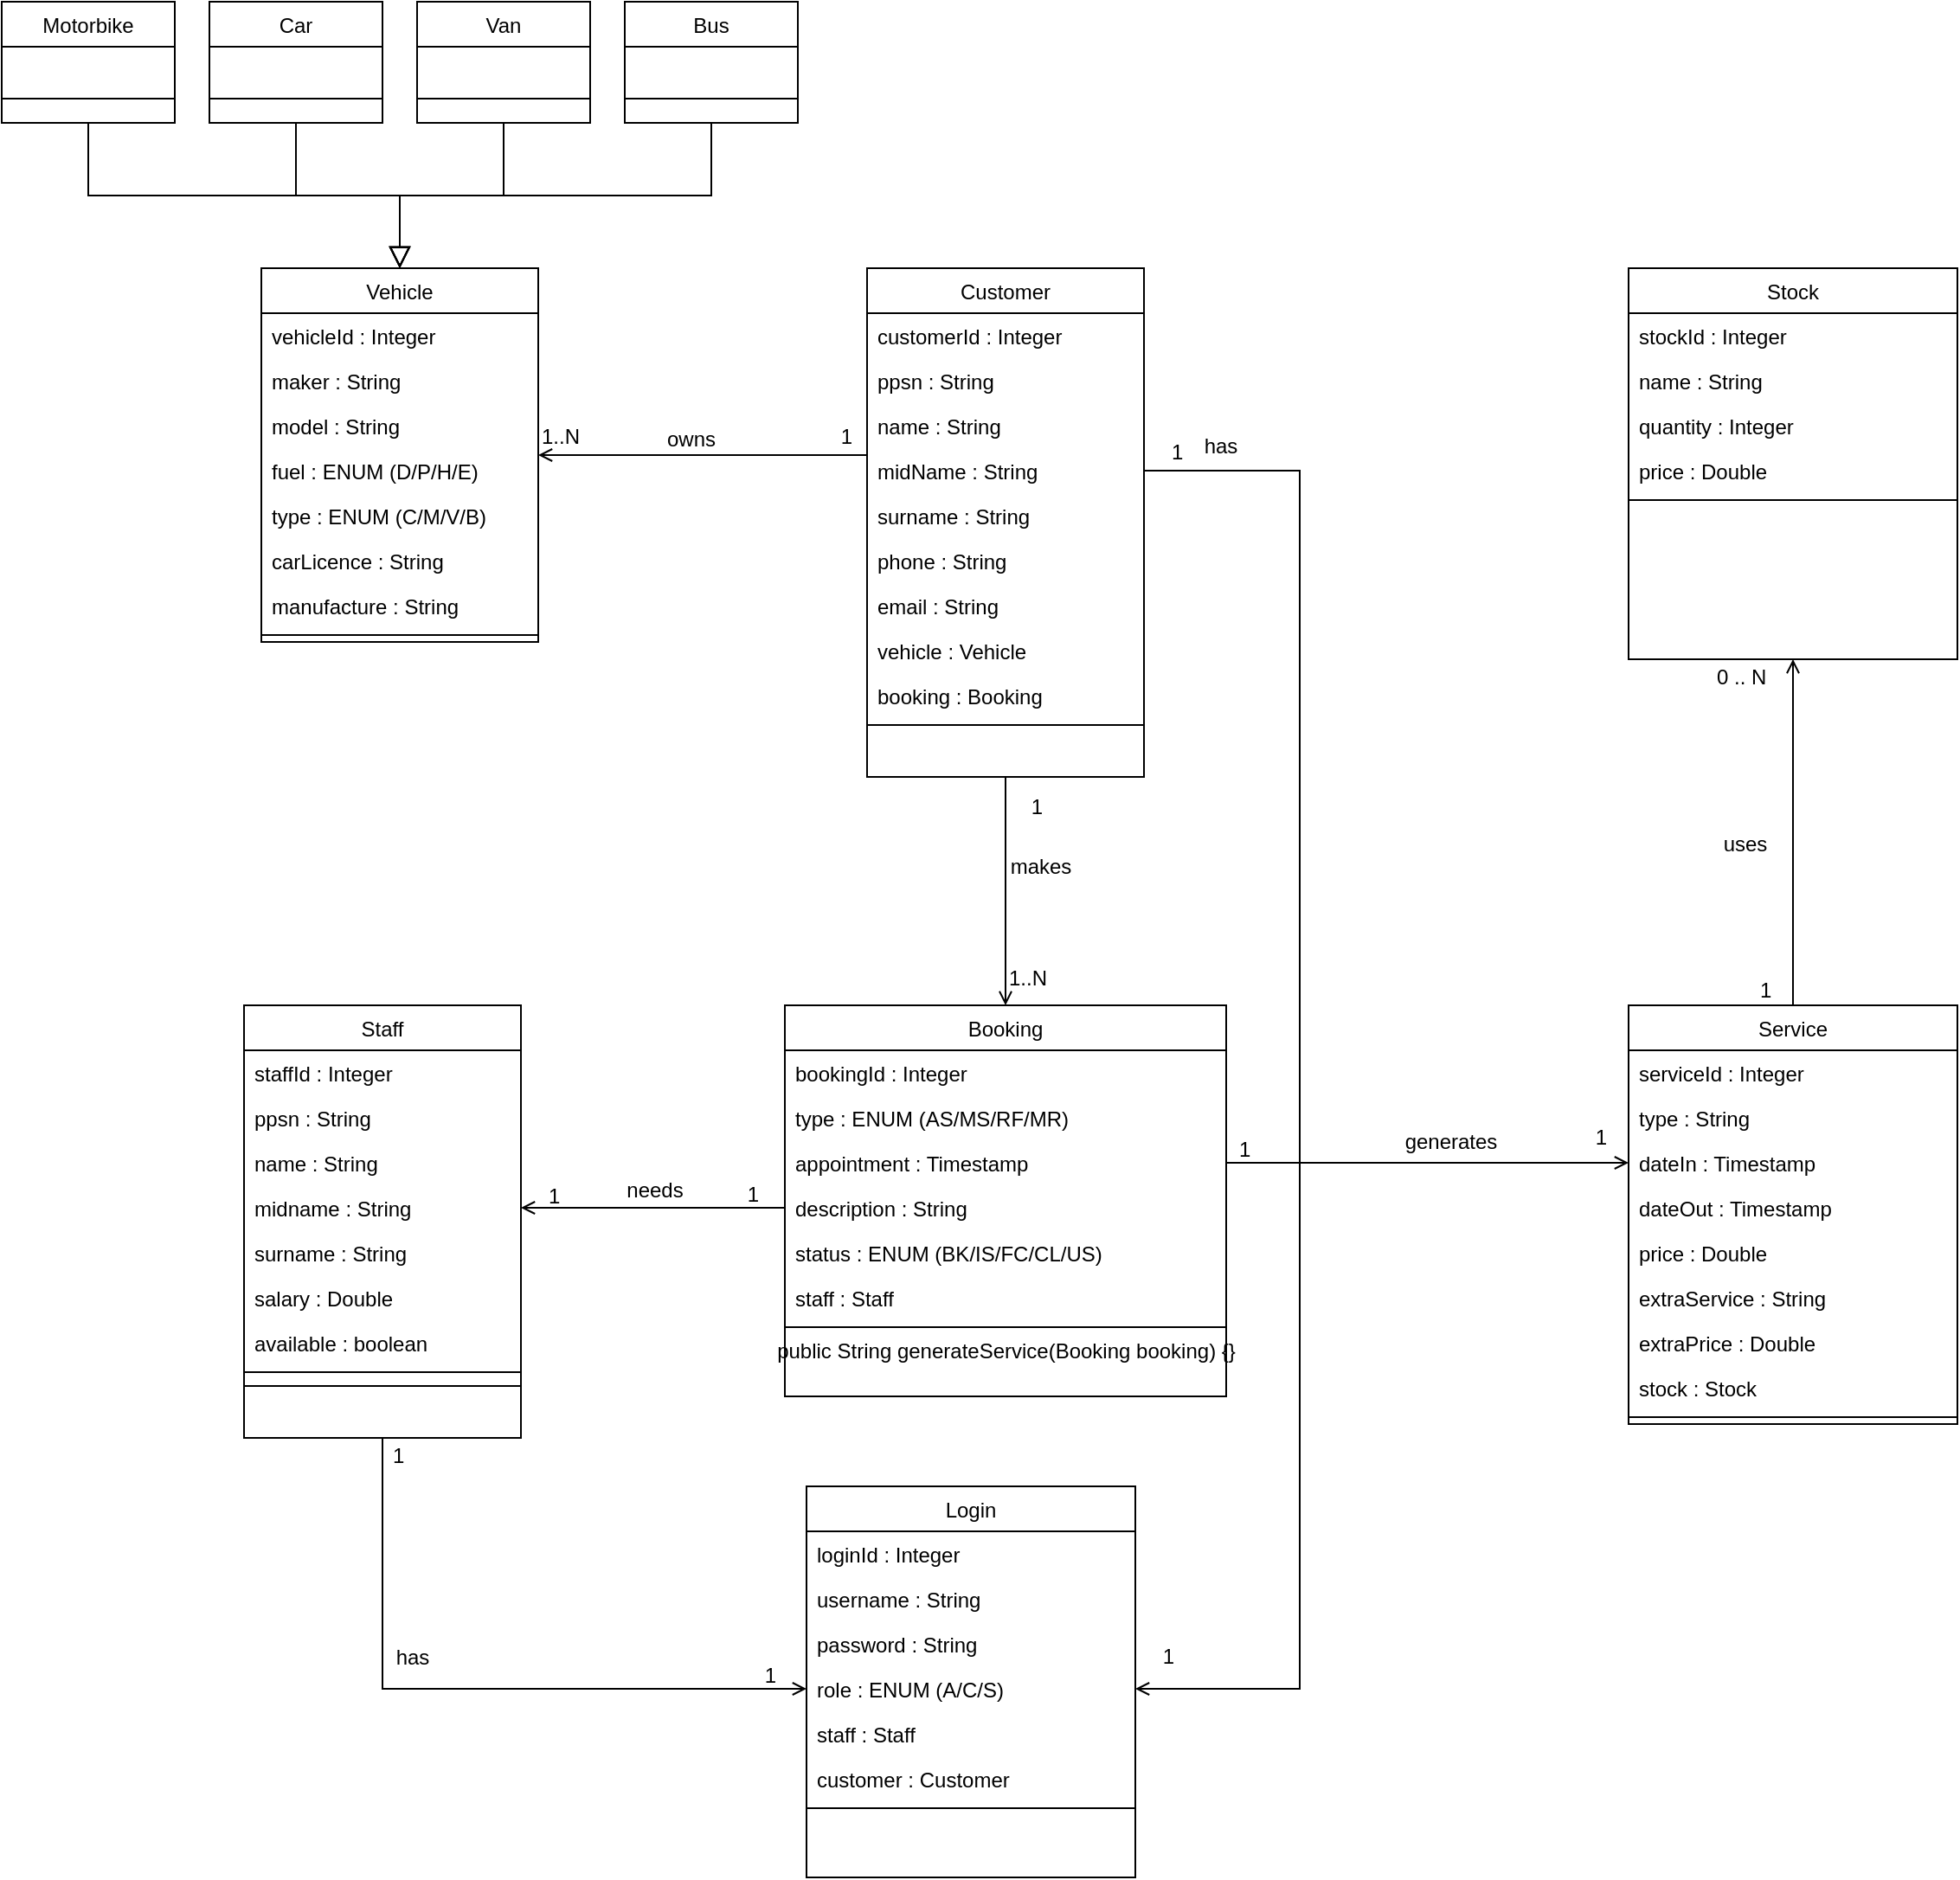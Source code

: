 <mxfile version="13.4.9" type="device"><diagram id="C5RBs43oDa-KdzZeNtuy" name="Page-1"><mxGraphModel dx="708" dy="1563" grid="1" gridSize="10" guides="1" tooltips="1" connect="1" arrows="1" fold="1" page="1" pageScale="1" pageWidth="827" pageHeight="1169" math="0" shadow="0"><root><mxCell id="WIyWlLk6GJQsqaUBKTNV-0"/><mxCell id="WIyWlLk6GJQsqaUBKTNV-1" parent="WIyWlLk6GJQsqaUBKTNV-0"/><mxCell id="zkfFHV4jXpPFQw0GAbJ--12" value="" style="endArrow=block;endSize=10;endFill=0;shadow=0;strokeWidth=1;rounded=0;edgeStyle=elbowEdgeStyle;elbow=vertical;" parent="WIyWlLk6GJQsqaUBKTNV-1" source="zkfFHV4jXpPFQw0GAbJ--6" target="zkfFHV4jXpPFQw0GAbJ--0" edge="1"><mxGeometry width="160" relative="1" as="geometry"><mxPoint x="200" y="203" as="sourcePoint"/><mxPoint x="200" y="203" as="targetPoint"/></mxGeometry></mxCell><mxCell id="zkfFHV4jXpPFQw0GAbJ--16" value="" style="endArrow=block;endSize=10;endFill=0;shadow=0;strokeWidth=1;rounded=0;edgeStyle=elbowEdgeStyle;elbow=vertical;exitX=0.5;exitY=1;exitDx=0;exitDy=0;" parent="WIyWlLk6GJQsqaUBKTNV-1" source="zkfFHV4jXpPFQw0GAbJ--13" target="zkfFHV4jXpPFQw0GAbJ--0" edge="1"><mxGeometry width="160" relative="1" as="geometry"><mxPoint x="210" y="373" as="sourcePoint"/><mxPoint x="310" y="271" as="targetPoint"/><Array as="points"/></mxGeometry></mxCell><mxCell id="zkfFHV4jXpPFQw0GAbJ--26" value="" style="endArrow=none;shadow=0;strokeWidth=1;strokeColor=#000000;endFill=0;edgeStyle=elbowEdgeStyle;elbow=vertical;rounded=0;startArrow=open;startFill=0;" parent="WIyWlLk6GJQsqaUBKTNV-1" source="zkfFHV4jXpPFQw0GAbJ--0" target="zkfFHV4jXpPFQw0GAbJ--17" edge="1"><mxGeometry x="0.5" y="41" relative="1" as="geometry"><mxPoint x="380" y="192" as="sourcePoint"/><mxPoint x="540" y="192" as="targetPoint"/><mxPoint x="-40" y="32" as="offset"/></mxGeometry></mxCell><mxCell id="zkfFHV4jXpPFQw0GAbJ--27" value="1..N" style="resizable=0;align=left;verticalAlign=bottom;labelBackgroundColor=none;fontSize=12;" parent="zkfFHV4jXpPFQw0GAbJ--26" connectable="0" vertex="1"><mxGeometry x="-1" relative="1" as="geometry"><mxPoint y="-2" as="offset"/></mxGeometry></mxCell><mxCell id="zkfFHV4jXpPFQw0GAbJ--28" value="1" style="resizable=0;align=right;verticalAlign=bottom;labelBackgroundColor=none;fontSize=12;" parent="zkfFHV4jXpPFQw0GAbJ--26" connectable="0" vertex="1"><mxGeometry x="1" relative="1" as="geometry"><mxPoint x="-7" y="-2" as="offset"/></mxGeometry></mxCell><mxCell id="zkfFHV4jXpPFQw0GAbJ--29" value="owns" style="text;html=1;resizable=0;points=[];;align=center;verticalAlign=middle;labelBackgroundColor=none;rounded=0;shadow=0;strokeWidth=1;fontSize=12;" parent="zkfFHV4jXpPFQw0GAbJ--26" vertex="1" connectable="0"><mxGeometry x="0.5" y="49" relative="1" as="geometry"><mxPoint x="-55" y="40" as="offset"/></mxGeometry></mxCell><mxCell id="O51Hio8Colh5HVH_YD2O-9" value="" style="endArrow=block;endSize=10;endFill=0;shadow=0;strokeWidth=1;rounded=0;edgeStyle=elbowEdgeStyle;elbow=vertical;exitX=0.5;exitY=1;exitDx=0;exitDy=0;entryX=0.5;entryY=0;entryDx=0;entryDy=0;" parent="WIyWlLk6GJQsqaUBKTNV-1" source="O51Hio8Colh5HVH_YD2O-1" target="zkfFHV4jXpPFQw0GAbJ--0" edge="1"><mxGeometry width="160" relative="1" as="geometry"><mxPoint x="300" y="370" as="sourcePoint"/><mxPoint x="310" y="268" as="targetPoint"/><Array as="points"/></mxGeometry></mxCell><mxCell id="O51Hio8Colh5HVH_YD2O-10" value="" style="endArrow=block;endSize=10;endFill=0;shadow=0;strokeWidth=1;rounded=0;edgeStyle=elbowEdgeStyle;elbow=vertical;exitX=0.5;exitY=1;exitDx=0;exitDy=0;entryX=0.5;entryY=0;entryDx=0;entryDy=0;" parent="WIyWlLk6GJQsqaUBKTNV-1" source="O51Hio8Colh5HVH_YD2O-4" target="zkfFHV4jXpPFQw0GAbJ--0" edge="1"><mxGeometry width="160" relative="1" as="geometry"><mxPoint x="310" y="380" as="sourcePoint"/><mxPoint x="320" y="278" as="targetPoint"/><Array as="points"/></mxGeometry></mxCell><mxCell id="O51Hio8Colh5HVH_YD2O-44" style="edgeStyle=orthogonalEdgeStyle;rounded=0;orthogonalLoop=1;jettySize=auto;html=1;exitX=0.5;exitY=0;exitDx=0;exitDy=0;entryX=0.5;entryY=1;entryDx=0;entryDy=0;startArrow=open;startFill=0;endArrow=none;endFill=0;" parent="WIyWlLk6GJQsqaUBKTNV-1" source="O51Hio8Colh5HVH_YD2O-34" target="zkfFHV4jXpPFQw0GAbJ--17" edge="1"><mxGeometry relative="1" as="geometry"/></mxCell><mxCell id="O51Hio8Colh5HVH_YD2O-48" value="1..N" style="resizable=0;align=left;verticalAlign=bottom;labelBackgroundColor=none;fontSize=12;" parent="WIyWlLk6GJQsqaUBKTNV-1" connectable="0" vertex="1"><mxGeometry x="650" y="510" as="geometry"><mxPoint y="3" as="offset"/></mxGeometry></mxCell><mxCell id="O51Hio8Colh5HVH_YD2O-49" value="1" style="resizable=0;align=right;verticalAlign=bottom;labelBackgroundColor=none;fontSize=12;" parent="WIyWlLk6GJQsqaUBKTNV-1" connectable="0" vertex="1"><mxGeometry x="680" y="410" as="geometry"><mxPoint x="-7" y="4" as="offset"/></mxGeometry></mxCell><mxCell id="O51Hio8Colh5HVH_YD2O-50" value="makes" style="text;html=1;resizable=0;points=[];;align=center;verticalAlign=middle;labelBackgroundColor=none;rounded=0;shadow=0;strokeWidth=1;fontSize=12;" parent="WIyWlLk6GJQsqaUBKTNV-1" vertex="1" connectable="0"><mxGeometry x="725" y="400" as="geometry"><mxPoint x="-55" y="40" as="offset"/></mxGeometry></mxCell><mxCell id="O51Hio8Colh5HVH_YD2O-51" value="1" style="resizable=0;align=left;verticalAlign=bottom;labelBackgroundColor=none;fontSize=12;" parent="WIyWlLk6GJQsqaUBKTNV-1" connectable="0" vertex="1"><mxGeometry x="820" y="552" as="geometry"><mxPoint x="-37" y="60" as="offset"/></mxGeometry></mxCell><mxCell id="O51Hio8Colh5HVH_YD2O-52" value="1" style="resizable=0;align=right;verticalAlign=bottom;labelBackgroundColor=none;fontSize=12;" parent="WIyWlLk6GJQsqaUBKTNV-1" connectable="0" vertex="1"><mxGeometry x="1050" y="600" as="geometry"><mxPoint x="-51" y="5" as="offset"/></mxGeometry></mxCell><mxCell id="O51Hio8Colh5HVH_YD2O-53" value="generates" style="text;html=1;resizable=0;points=[];;align=center;verticalAlign=middle;labelBackgroundColor=none;rounded=0;shadow=0;strokeWidth=1;fontSize=12;" parent="WIyWlLk6GJQsqaUBKTNV-1" vertex="1" connectable="0"><mxGeometry x="940" y="552" as="geometry"><mxPoint x="-33" y="47" as="offset"/></mxGeometry></mxCell><mxCell id="O51Hio8Colh5HVH_YD2O-92" style="edgeStyle=orthogonalEdgeStyle;rounded=0;orthogonalLoop=1;jettySize=auto;html=1;entryX=0.5;entryY=0;entryDx=0;entryDy=0;startArrow=open;startFill=0;endArrow=none;endFill=0;exitX=0.5;exitY=1;exitDx=0;exitDy=0;" parent="WIyWlLk6GJQsqaUBKTNV-1" source="O51Hio8Colh5HVH_YD2O-65" target="O51Hio8Colh5HVH_YD2O-56" edge="1"><mxGeometry relative="1" as="geometry"><mxPoint x="920" y="370" as="sourcePoint"/></mxGeometry></mxCell><mxCell id="O51Hio8Colh5HVH_YD2O-63" style="edgeStyle=orthogonalEdgeStyle;rounded=0;orthogonalLoop=1;jettySize=auto;html=1;exitX=0;exitY=0.5;exitDx=0;exitDy=0;entryX=1;entryY=0.5;entryDx=0;entryDy=0;startArrow=open;startFill=0;endArrow=none;endFill=0;" parent="WIyWlLk6GJQsqaUBKTNV-1" source="O51Hio8Colh5HVH_YD2O-59" target="O51Hio8Colh5HVH_YD2O-37" edge="1"><mxGeometry relative="1" as="geometry"/></mxCell><mxCell id="O51Hio8Colh5HVH_YD2O-78" style="edgeStyle=orthogonalEdgeStyle;rounded=0;orthogonalLoop=1;jettySize=auto;html=1;exitX=1;exitY=0.5;exitDx=0;exitDy=0;entryX=1;entryY=0.5;entryDx=0;entryDy=0;startArrow=open;startFill=0;endArrow=none;endFill=0;" parent="WIyWlLk6GJQsqaUBKTNV-1" source="O51Hio8Colh5HVH_YD2O-75" target="O51Hio8Colh5HVH_YD2O-22" edge="1"><mxGeometry relative="1" as="geometry"><Array as="points"><mxPoint x="820" y="915"/><mxPoint x="820" y="211"/></Array></mxGeometry></mxCell><mxCell id="O51Hio8Colh5HVH_YD2O-79" value="1" style="resizable=0;align=left;verticalAlign=bottom;labelBackgroundColor=none;fontSize=12;" parent="WIyWlLk6GJQsqaUBKTNV-1" connectable="0" vertex="1"><mxGeometry x="430" y="590" as="geometry"><mxPoint x="-46" y="49" as="offset"/></mxGeometry></mxCell><mxCell id="O51Hio8Colh5HVH_YD2O-80" value="1" style="resizable=0;align=right;verticalAlign=bottom;labelBackgroundColor=none;fontSize=12;" parent="WIyWlLk6GJQsqaUBKTNV-1" connectable="0" vertex="1"><mxGeometry x="560" y="633" as="geometry"><mxPoint x="-51" y="5" as="offset"/></mxGeometry></mxCell><mxCell id="O51Hio8Colh5HVH_YD2O-81" value="needs" style="text;html=1;resizable=0;points=[];;align=center;verticalAlign=middle;labelBackgroundColor=none;rounded=0;shadow=0;strokeWidth=1;fontSize=12;" parent="WIyWlLk6GJQsqaUBKTNV-1" vertex="1" connectable="0"><mxGeometry x="480" y="580" as="geometry"><mxPoint x="-33" y="47" as="offset"/></mxGeometry></mxCell><mxCell id="O51Hio8Colh5HVH_YD2O-85" value="1" style="resizable=0;align=left;verticalAlign=bottom;labelBackgroundColor=none;fontSize=12;" parent="WIyWlLk6GJQsqaUBKTNV-1" connectable="0" vertex="1"><mxGeometry x="790" y="160" as="geometry"><mxPoint x="-46" y="49" as="offset"/></mxGeometry></mxCell><mxCell id="O51Hio8Colh5HVH_YD2O-86" value="1" style="resizable=0;align=right;verticalAlign=bottom;labelBackgroundColor=none;fontSize=12;" parent="WIyWlLk6GJQsqaUBKTNV-1" connectable="0" vertex="1"><mxGeometry x="800" y="900" as="geometry"><mxPoint x="-51" y="5" as="offset"/></mxGeometry></mxCell><mxCell id="O51Hio8Colh5HVH_YD2O-87" value="has" style="text;html=1;resizable=0;points=[];;align=center;verticalAlign=middle;labelBackgroundColor=none;rounded=0;shadow=0;strokeWidth=1;fontSize=12;" parent="WIyWlLk6GJQsqaUBKTNV-1" vertex="1" connectable="0"><mxGeometry x="807" y="150" as="geometry"><mxPoint x="-33" y="47" as="offset"/></mxGeometry></mxCell><mxCell id="O51Hio8Colh5HVH_YD2O-88" style="edgeStyle=orthogonalEdgeStyle;rounded=0;orthogonalLoop=1;jettySize=auto;html=1;exitX=0;exitY=0.5;exitDx=0;exitDy=0;entryX=0.5;entryY=1;entryDx=0;entryDy=0;startArrow=open;startFill=0;endArrow=none;endFill=0;" parent="WIyWlLk6GJQsqaUBKTNV-1" source="O51Hio8Colh5HVH_YD2O-75" target="O51Hio8Colh5HVH_YD2O-24" edge="1"><mxGeometry relative="1" as="geometry"/></mxCell><mxCell id="O51Hio8Colh5HVH_YD2O-89" value="1" style="resizable=0;align=left;verticalAlign=bottom;labelBackgroundColor=none;fontSize=12;" parent="WIyWlLk6GJQsqaUBKTNV-1" connectable="0" vertex="1"><mxGeometry x="340" y="740" as="geometry"><mxPoint x="-46" y="49" as="offset"/></mxGeometry></mxCell><mxCell id="O51Hio8Colh5HVH_YD2O-90" value="1" style="resizable=0;align=right;verticalAlign=bottom;labelBackgroundColor=none;fontSize=12;" parent="WIyWlLk6GJQsqaUBKTNV-1" connectable="0" vertex="1"><mxGeometry x="570" y="911" as="geometry"><mxPoint x="-51" y="5" as="offset"/></mxGeometry></mxCell><mxCell id="O51Hio8Colh5HVH_YD2O-91" value="has" style="text;html=1;resizable=0;points=[];;align=center;verticalAlign=middle;labelBackgroundColor=none;rounded=0;shadow=0;strokeWidth=1;fontSize=12;" parent="WIyWlLk6GJQsqaUBKTNV-1" vertex="1" connectable="0"><mxGeometry x="340" y="850" as="geometry"><mxPoint x="-33" y="47" as="offset"/></mxGeometry></mxCell><mxCell id="O51Hio8Colh5HVH_YD2O-93" value="1" style="resizable=0;align=left;verticalAlign=bottom;labelBackgroundColor=none;fontSize=12;" parent="WIyWlLk6GJQsqaUBKTNV-1" connectable="0" vertex="1"><mxGeometry x="1130" y="471" as="geometry"><mxPoint x="-46" y="49" as="offset"/></mxGeometry></mxCell><mxCell id="O51Hio8Colh5HVH_YD2O-94" value="uses" style="text;html=1;resizable=0;points=[];;align=center;verticalAlign=middle;labelBackgroundColor=none;rounded=0;shadow=0;strokeWidth=1;fontSize=12;" parent="WIyWlLk6GJQsqaUBKTNV-1" vertex="1" connectable="0"><mxGeometry x="1110" y="380" as="geometry"><mxPoint x="-33" y="47" as="offset"/></mxGeometry></mxCell><mxCell id="O51Hio8Colh5HVH_YD2O-95" value="0 .. N" style="resizable=0;align=left;verticalAlign=bottom;labelBackgroundColor=none;fontSize=12;" parent="WIyWlLk6GJQsqaUBKTNV-1" connectable="0" vertex="1"><mxGeometry x="1105" y="290" as="geometry"><mxPoint x="-46" y="49" as="offset"/></mxGeometry></mxCell><mxCell id="O51Hio8Colh5HVH_YD2O-71" value="Login" style="swimlane;fontStyle=0;align=center;verticalAlign=top;childLayout=stackLayout;horizontal=1;startSize=26;horizontalStack=0;resizeParent=1;resizeLast=0;collapsible=1;marginBottom=0;rounded=0;shadow=0;strokeWidth=1;" parent="WIyWlLk6GJQsqaUBKTNV-1" vertex="1"><mxGeometry x="535" y="798" width="190" height="226" as="geometry"><mxRectangle x="550" y="140" width="160" height="26" as="alternateBounds"/></mxGeometry></mxCell><mxCell id="O51Hio8Colh5HVH_YD2O-72" value="loginId : Integer" style="text;align=left;verticalAlign=top;spacingLeft=4;spacingRight=4;overflow=hidden;rotatable=0;points=[[0,0.5],[1,0.5]];portConstraint=eastwest;" parent="O51Hio8Colh5HVH_YD2O-71" vertex="1"><mxGeometry y="26" width="190" height="26" as="geometry"/></mxCell><mxCell id="O51Hio8Colh5HVH_YD2O-73" value="username : String" style="text;align=left;verticalAlign=top;spacingLeft=4;spacingRight=4;overflow=hidden;rotatable=0;points=[[0,0.5],[1,0.5]];portConstraint=eastwest;rounded=0;shadow=0;html=0;" parent="O51Hio8Colh5HVH_YD2O-71" vertex="1"><mxGeometry y="52" width="190" height="26" as="geometry"/></mxCell><mxCell id="O51Hio8Colh5HVH_YD2O-74" value="password : String" style="text;align=left;verticalAlign=top;spacingLeft=4;spacingRight=4;overflow=hidden;rotatable=0;points=[[0,0.5],[1,0.5]];portConstraint=eastwest;rounded=0;shadow=0;html=0;" parent="O51Hio8Colh5HVH_YD2O-71" vertex="1"><mxGeometry y="78" width="190" height="26" as="geometry"/></mxCell><mxCell id="O51Hio8Colh5HVH_YD2O-75" value="role : ENUM (A/C/S)" style="text;align=left;verticalAlign=top;spacingLeft=4;spacingRight=4;overflow=hidden;rotatable=0;points=[[0,0.5],[1,0.5]];portConstraint=eastwest;rounded=0;shadow=0;html=0;" parent="O51Hio8Colh5HVH_YD2O-71" vertex="1"><mxGeometry y="104" width="190" height="26" as="geometry"/></mxCell><mxCell id="mh-4tnZr8pE9B6x14jr8-8" value="staff : Staff" style="text;align=left;verticalAlign=top;spacingLeft=4;spacingRight=4;overflow=hidden;rotatable=0;points=[[0,0.5],[1,0.5]];portConstraint=eastwest;rounded=0;shadow=0;html=0;" parent="O51Hio8Colh5HVH_YD2O-71" vertex="1"><mxGeometry y="130" width="190" height="26" as="geometry"/></mxCell><mxCell id="mh-4tnZr8pE9B6x14jr8-4" value="customer : Customer" style="text;align=left;verticalAlign=top;spacingLeft=4;spacingRight=4;overflow=hidden;rotatable=0;points=[[0,0.5],[1,0.5]];portConstraint=eastwest;rounded=0;shadow=0;html=0;" parent="O51Hio8Colh5HVH_YD2O-71" vertex="1"><mxGeometry y="156" width="190" height="26" as="geometry"/></mxCell><mxCell id="O51Hio8Colh5HVH_YD2O-77" value="" style="line;html=1;strokeWidth=1;align=left;verticalAlign=middle;spacingTop=-1;spacingLeft=3;spacingRight=3;rotatable=0;labelPosition=right;points=[];portConstraint=eastwest;" parent="O51Hio8Colh5HVH_YD2O-71" vertex="1"><mxGeometry y="182" width="190" height="8" as="geometry"/></mxCell><mxCell id="zkfFHV4jXpPFQw0GAbJ--6" value="Motorbike" style="swimlane;fontStyle=0;align=center;verticalAlign=top;childLayout=stackLayout;horizontal=1;startSize=26;horizontalStack=0;resizeParent=1;resizeLast=0;collapsible=1;marginBottom=0;rounded=0;shadow=0;strokeWidth=1;" parent="WIyWlLk6GJQsqaUBKTNV-1" vertex="1"><mxGeometry x="70" y="-60" width="100" height="70" as="geometry"><mxRectangle x="130" y="380" width="160" height="26" as="alternateBounds"/></mxGeometry></mxCell><mxCell id="zkfFHV4jXpPFQw0GAbJ--8" value=" " style="text;align=left;verticalAlign=top;spacingLeft=4;spacingRight=4;overflow=hidden;rotatable=0;points=[[0,0.5],[1,0.5]];portConstraint=eastwest;rounded=0;shadow=0;html=0;" parent="zkfFHV4jXpPFQw0GAbJ--6" vertex="1"><mxGeometry y="26" width="100" height="26" as="geometry"/></mxCell><mxCell id="zkfFHV4jXpPFQw0GAbJ--9" value="" style="line;html=1;strokeWidth=1;align=left;verticalAlign=middle;spacingTop=-1;spacingLeft=3;spacingRight=3;rotatable=0;labelPosition=right;points=[];portConstraint=eastwest;" parent="zkfFHV4jXpPFQw0GAbJ--6" vertex="1"><mxGeometry y="52" width="100" height="8" as="geometry"/></mxCell><mxCell id="zkfFHV4jXpPFQw0GAbJ--13" value="Car" style="swimlane;fontStyle=0;align=center;verticalAlign=top;childLayout=stackLayout;horizontal=1;startSize=26;horizontalStack=0;resizeParent=1;resizeLast=0;collapsible=1;marginBottom=0;rounded=0;shadow=0;strokeWidth=1;" parent="WIyWlLk6GJQsqaUBKTNV-1" vertex="1"><mxGeometry x="190" y="-60" width="100" height="70" as="geometry"><mxRectangle x="340" y="380" width="170" height="26" as="alternateBounds"/></mxGeometry></mxCell><mxCell id="zkfFHV4jXpPFQw0GAbJ--14" value=" " style="text;align=left;verticalAlign=top;spacingLeft=4;spacingRight=4;overflow=hidden;rotatable=0;points=[[0,0.5],[1,0.5]];portConstraint=eastwest;" parent="zkfFHV4jXpPFQw0GAbJ--13" vertex="1"><mxGeometry y="26" width="100" height="26" as="geometry"/></mxCell><mxCell id="zkfFHV4jXpPFQw0GAbJ--15" value="" style="line;html=1;strokeWidth=1;align=left;verticalAlign=middle;spacingTop=-1;spacingLeft=3;spacingRight=3;rotatable=0;labelPosition=right;points=[];portConstraint=eastwest;" parent="zkfFHV4jXpPFQw0GAbJ--13" vertex="1"><mxGeometry y="52" width="100" height="8" as="geometry"/></mxCell><mxCell id="O51Hio8Colh5HVH_YD2O-1" value="Van" style="swimlane;fontStyle=0;align=center;verticalAlign=top;childLayout=stackLayout;horizontal=1;startSize=26;horizontalStack=0;resizeParent=1;resizeLast=0;collapsible=1;marginBottom=0;rounded=0;shadow=0;strokeWidth=1;" parent="WIyWlLk6GJQsqaUBKTNV-1" vertex="1"><mxGeometry x="310" y="-60" width="100" height="70" as="geometry"><mxRectangle x="130" y="380" width="160" height="26" as="alternateBounds"/></mxGeometry></mxCell><mxCell id="O51Hio8Colh5HVH_YD2O-2" value=" " style="text;align=left;verticalAlign=top;spacingLeft=4;spacingRight=4;overflow=hidden;rotatable=0;points=[[0,0.5],[1,0.5]];portConstraint=eastwest;rounded=0;shadow=0;html=0;" parent="O51Hio8Colh5HVH_YD2O-1" vertex="1"><mxGeometry y="26" width="100" height="26" as="geometry"/></mxCell><mxCell id="O51Hio8Colh5HVH_YD2O-3" value="" style="line;html=1;strokeWidth=1;align=left;verticalAlign=middle;spacingTop=-1;spacingLeft=3;spacingRight=3;rotatable=0;labelPosition=right;points=[];portConstraint=eastwest;" parent="O51Hio8Colh5HVH_YD2O-1" vertex="1"><mxGeometry y="52" width="100" height="8" as="geometry"/></mxCell><mxCell id="O51Hio8Colh5HVH_YD2O-4" value="Bus" style="swimlane;fontStyle=0;align=center;verticalAlign=top;childLayout=stackLayout;horizontal=1;startSize=26;horizontalStack=0;resizeParent=1;resizeLast=0;collapsible=1;marginBottom=0;rounded=0;shadow=0;strokeWidth=1;" parent="WIyWlLk6GJQsqaUBKTNV-1" vertex="1"><mxGeometry x="430" y="-60" width="100" height="70" as="geometry"><mxRectangle x="340" y="380" width="170" height="26" as="alternateBounds"/></mxGeometry></mxCell><mxCell id="O51Hio8Colh5HVH_YD2O-5" value=" " style="text;align=left;verticalAlign=top;spacingLeft=4;spacingRight=4;overflow=hidden;rotatable=0;points=[[0,0.5],[1,0.5]];portConstraint=eastwest;" parent="O51Hio8Colh5HVH_YD2O-4" vertex="1"><mxGeometry y="26" width="100" height="26" as="geometry"/></mxCell><mxCell id="O51Hio8Colh5HVH_YD2O-6" value="" style="line;html=1;strokeWidth=1;align=left;verticalAlign=middle;spacingTop=-1;spacingLeft=3;spacingRight=3;rotatable=0;labelPosition=right;points=[];portConstraint=eastwest;" parent="O51Hio8Colh5HVH_YD2O-4" vertex="1"><mxGeometry y="52" width="100" height="8" as="geometry"/></mxCell><mxCell id="zkfFHV4jXpPFQw0GAbJ--0" value="Vehicle" style="swimlane;fontStyle=0;align=center;verticalAlign=top;childLayout=stackLayout;horizontal=1;startSize=26;horizontalStack=0;resizeParent=1;resizeLast=0;collapsible=1;marginBottom=0;rounded=0;shadow=0;strokeWidth=1;" parent="WIyWlLk6GJQsqaUBKTNV-1" vertex="1"><mxGeometry x="220" y="94" width="160" height="216" as="geometry"><mxRectangle x="230" y="140" width="160" height="26" as="alternateBounds"/></mxGeometry></mxCell><mxCell id="zkfFHV4jXpPFQw0GAbJ--1" value="vehicleId : Integer" style="text;align=left;verticalAlign=top;spacingLeft=4;spacingRight=4;overflow=hidden;rotatable=0;points=[[0,0.5],[1,0.5]];portConstraint=eastwest;" parent="zkfFHV4jXpPFQw0GAbJ--0" vertex="1"><mxGeometry y="26" width="160" height="26" as="geometry"/></mxCell><mxCell id="O51Hio8Colh5HVH_YD2O-17" value="maker : String" style="text;align=left;verticalAlign=top;spacingLeft=4;spacingRight=4;overflow=hidden;rotatable=0;points=[[0,0.5],[1,0.5]];portConstraint=eastwest;" parent="zkfFHV4jXpPFQw0GAbJ--0" vertex="1"><mxGeometry y="52" width="160" height="26" as="geometry"/></mxCell><mxCell id="zkfFHV4jXpPFQw0GAbJ--2" value="model : String" style="text;align=left;verticalAlign=top;spacingLeft=4;spacingRight=4;overflow=hidden;rotatable=0;points=[[0,0.5],[1,0.5]];portConstraint=eastwest;rounded=0;shadow=0;html=0;" parent="zkfFHV4jXpPFQw0GAbJ--0" vertex="1"><mxGeometry y="78" width="160" height="26" as="geometry"/></mxCell><mxCell id="zkfFHV4jXpPFQw0GAbJ--3" value="fuel : ENUM (D/P/H/E)" style="text;align=left;verticalAlign=top;spacingLeft=4;spacingRight=4;overflow=hidden;rotatable=0;points=[[0,0.5],[1,0.5]];portConstraint=eastwest;rounded=0;shadow=0;html=0;" parent="zkfFHV4jXpPFQw0GAbJ--0" vertex="1"><mxGeometry y="104" width="160" height="26" as="geometry"/></mxCell><mxCell id="21SSuW9RCgrm1UpOp_Cy-0" value="type : ENUM (C/M/V/B)" style="text;align=left;verticalAlign=top;spacingLeft=4;spacingRight=4;overflow=hidden;rotatable=0;points=[[0,0.5],[1,0.5]];portConstraint=eastwest;rounded=0;shadow=0;html=0;" vertex="1" parent="zkfFHV4jXpPFQw0GAbJ--0"><mxGeometry y="130" width="160" height="26" as="geometry"/></mxCell><mxCell id="O51Hio8Colh5HVH_YD2O-11" value="carLicence : String" style="text;align=left;verticalAlign=top;spacingLeft=4;spacingRight=4;overflow=hidden;rotatable=0;points=[[0,0.5],[1,0.5]];portConstraint=eastwest;rounded=0;shadow=0;html=0;" parent="zkfFHV4jXpPFQw0GAbJ--0" vertex="1"><mxGeometry y="156" width="160" height="26" as="geometry"/></mxCell><mxCell id="O51Hio8Colh5HVH_YD2O-12" value="manufacture : String" style="text;align=left;verticalAlign=top;spacingLeft=4;spacingRight=4;overflow=hidden;rotatable=0;points=[[0,0.5],[1,0.5]];portConstraint=eastwest;rounded=0;shadow=0;html=0;" parent="zkfFHV4jXpPFQw0GAbJ--0" vertex="1"><mxGeometry y="182" width="160" height="26" as="geometry"/></mxCell><mxCell id="zkfFHV4jXpPFQw0GAbJ--4" value="" style="line;html=1;strokeWidth=1;align=left;verticalAlign=middle;spacingTop=-1;spacingLeft=3;spacingRight=3;rotatable=0;labelPosition=right;points=[];portConstraint=eastwest;" parent="zkfFHV4jXpPFQw0GAbJ--0" vertex="1"><mxGeometry y="208" width="160" height="8" as="geometry"/></mxCell><mxCell id="O51Hio8Colh5HVH_YD2O-65" value="Stock" style="swimlane;fontStyle=0;align=center;verticalAlign=top;childLayout=stackLayout;horizontal=1;startSize=26;horizontalStack=0;resizeParent=1;resizeLast=0;collapsible=1;marginBottom=0;rounded=0;shadow=0;strokeWidth=1;" parent="WIyWlLk6GJQsqaUBKTNV-1" vertex="1"><mxGeometry x="1010" y="94" width="190" height="226" as="geometry"><mxRectangle x="550" y="140" width="160" height="26" as="alternateBounds"/></mxGeometry></mxCell><mxCell id="O51Hio8Colh5HVH_YD2O-66" value="stockId : Integer" style="text;align=left;verticalAlign=top;spacingLeft=4;spacingRight=4;overflow=hidden;rotatable=0;points=[[0,0.5],[1,0.5]];portConstraint=eastwest;" parent="O51Hio8Colh5HVH_YD2O-65" vertex="1"><mxGeometry y="26" width="190" height="26" as="geometry"/></mxCell><mxCell id="O51Hio8Colh5HVH_YD2O-67" value="name : String" style="text;align=left;verticalAlign=top;spacingLeft=4;spacingRight=4;overflow=hidden;rotatable=0;points=[[0,0.5],[1,0.5]];portConstraint=eastwest;rounded=0;shadow=0;html=0;" parent="O51Hio8Colh5HVH_YD2O-65" vertex="1"><mxGeometry y="52" width="190" height="26" as="geometry"/></mxCell><mxCell id="O51Hio8Colh5HVH_YD2O-68" value="quantity : Integer" style="text;align=left;verticalAlign=top;spacingLeft=4;spacingRight=4;overflow=hidden;rotatable=0;points=[[0,0.5],[1,0.5]];portConstraint=eastwest;rounded=0;shadow=0;html=0;" parent="O51Hio8Colh5HVH_YD2O-65" vertex="1"><mxGeometry y="78" width="190" height="26" as="geometry"/></mxCell><mxCell id="O51Hio8Colh5HVH_YD2O-69" value="price : Double" style="text;align=left;verticalAlign=top;spacingLeft=4;spacingRight=4;overflow=hidden;rotatable=0;points=[[0,0.5],[1,0.5]];portConstraint=eastwest;rounded=0;shadow=0;html=0;" parent="O51Hio8Colh5HVH_YD2O-65" vertex="1"><mxGeometry y="104" width="190" height="26" as="geometry"/></mxCell><mxCell id="O51Hio8Colh5HVH_YD2O-70" value="" style="line;html=1;strokeWidth=1;align=left;verticalAlign=middle;spacingTop=-1;spacingLeft=3;spacingRight=3;rotatable=0;labelPosition=right;points=[];portConstraint=eastwest;" parent="O51Hio8Colh5HVH_YD2O-65" vertex="1"><mxGeometry y="130" width="190" height="8" as="geometry"/></mxCell><mxCell id="O51Hio8Colh5HVH_YD2O-56" value="Service" style="swimlane;fontStyle=0;align=center;verticalAlign=top;childLayout=stackLayout;horizontal=1;startSize=26;horizontalStack=0;resizeParent=1;resizeLast=0;collapsible=1;marginBottom=0;rounded=0;shadow=0;strokeWidth=1;" parent="WIyWlLk6GJQsqaUBKTNV-1" vertex="1"><mxGeometry x="1010" y="520" width="190" height="242" as="geometry"><mxRectangle x="550" y="140" width="160" height="26" as="alternateBounds"/></mxGeometry></mxCell><mxCell id="O51Hio8Colh5HVH_YD2O-57" value="serviceId : Integer" style="text;align=left;verticalAlign=top;spacingLeft=4;spacingRight=4;overflow=hidden;rotatable=0;points=[[0,0.5],[1,0.5]];portConstraint=eastwest;" parent="O51Hio8Colh5HVH_YD2O-56" vertex="1"><mxGeometry y="26" width="190" height="26" as="geometry"/></mxCell><mxCell id="O51Hio8Colh5HVH_YD2O-58" value="type : String" style="text;align=left;verticalAlign=top;spacingLeft=4;spacingRight=4;overflow=hidden;rotatable=0;points=[[0,0.5],[1,0.5]];portConstraint=eastwest;rounded=0;shadow=0;html=0;" parent="O51Hio8Colh5HVH_YD2O-56" vertex="1"><mxGeometry y="52" width="190" height="26" as="geometry"/></mxCell><mxCell id="O51Hio8Colh5HVH_YD2O-59" value="dateIn : Timestamp" style="text;align=left;verticalAlign=top;spacingLeft=4;spacingRight=4;overflow=hidden;rotatable=0;points=[[0,0.5],[1,0.5]];portConstraint=eastwest;rounded=0;shadow=0;html=0;" parent="O51Hio8Colh5HVH_YD2O-56" vertex="1"><mxGeometry y="78" width="190" height="26" as="geometry"/></mxCell><mxCell id="O51Hio8Colh5HVH_YD2O-60" value="dateOut : Timestamp" style="text;align=left;verticalAlign=top;spacingLeft=4;spacingRight=4;overflow=hidden;rotatable=0;points=[[0,0.5],[1,0.5]];portConstraint=eastwest;rounded=0;shadow=0;html=0;" parent="O51Hio8Colh5HVH_YD2O-56" vertex="1"><mxGeometry y="104" width="190" height="26" as="geometry"/></mxCell><mxCell id="mh-4tnZr8pE9B6x14jr8-11" value="price : Double" style="text;align=left;verticalAlign=top;spacingLeft=4;spacingRight=4;overflow=hidden;rotatable=0;points=[[0,0.5],[1,0.5]];portConstraint=eastwest;rounded=0;shadow=0;html=0;" parent="O51Hio8Colh5HVH_YD2O-56" vertex="1"><mxGeometry y="130" width="190" height="26" as="geometry"/></mxCell><mxCell id="mh-4tnZr8pE9B6x14jr8-12" value="extraService : String" style="text;align=left;verticalAlign=top;spacingLeft=4;spacingRight=4;overflow=hidden;rotatable=0;points=[[0,0.5],[1,0.5]];portConstraint=eastwest;rounded=0;shadow=0;html=0;" parent="O51Hio8Colh5HVH_YD2O-56" vertex="1"><mxGeometry y="156" width="190" height="26" as="geometry"/></mxCell><mxCell id="mh-4tnZr8pE9B6x14jr8-13" value="extraPrice : Double" style="text;align=left;verticalAlign=top;spacingLeft=4;spacingRight=4;overflow=hidden;rotatable=0;points=[[0,0.5],[1,0.5]];portConstraint=eastwest;rounded=0;shadow=0;html=0;" parent="O51Hio8Colh5HVH_YD2O-56" vertex="1"><mxGeometry y="182" width="190" height="26" as="geometry"/></mxCell><mxCell id="mh-4tnZr8pE9B6x14jr8-7" value="stock : Stock" style="text;align=left;verticalAlign=top;spacingLeft=4;spacingRight=4;overflow=hidden;rotatable=0;points=[[0,0.5],[1,0.5]];portConstraint=eastwest;rounded=0;shadow=0;html=0;" parent="O51Hio8Colh5HVH_YD2O-56" vertex="1"><mxGeometry y="208" width="190" height="26" as="geometry"/></mxCell><mxCell id="O51Hio8Colh5HVH_YD2O-62" value="" style="line;html=1;strokeWidth=1;align=left;verticalAlign=middle;spacingTop=-1;spacingLeft=3;spacingRight=3;rotatable=0;labelPosition=right;points=[];portConstraint=eastwest;" parent="O51Hio8Colh5HVH_YD2O-56" vertex="1"><mxGeometry y="234" width="190" height="8" as="geometry"/></mxCell><mxCell id="O51Hio8Colh5HVH_YD2O-55" style="edgeStyle=orthogonalEdgeStyle;rounded=0;orthogonalLoop=1;jettySize=auto;html=1;exitX=1;exitY=0.5;exitDx=0;exitDy=0;entryX=0;entryY=0.5;entryDx=0;entryDy=0;startArrow=open;startFill=0;endArrow=none;endFill=0;" parent="WIyWlLk6GJQsqaUBKTNV-1" source="O51Hio8Colh5HVH_YD2O-28" target="O51Hio8Colh5HVH_YD2O-38" edge="1"><mxGeometry relative="1" as="geometry"/></mxCell><mxCell id="zkfFHV4jXpPFQw0GAbJ--17" value="Customer" style="swimlane;fontStyle=0;align=center;verticalAlign=top;childLayout=stackLayout;horizontal=1;startSize=26;horizontalStack=0;resizeParent=1;resizeLast=0;collapsible=1;marginBottom=0;rounded=0;shadow=0;strokeWidth=1;" parent="WIyWlLk6GJQsqaUBKTNV-1" vertex="1"><mxGeometry x="570" y="94" width="160" height="294" as="geometry"><mxRectangle x="550" y="140" width="160" height="26" as="alternateBounds"/></mxGeometry></mxCell><mxCell id="zkfFHV4jXpPFQw0GAbJ--18" value="customerId : Integer" style="text;align=left;verticalAlign=top;spacingLeft=4;spacingRight=4;overflow=hidden;rotatable=0;points=[[0,0.5],[1,0.5]];portConstraint=eastwest;" parent="zkfFHV4jXpPFQw0GAbJ--17" vertex="1"><mxGeometry y="26" width="160" height="26" as="geometry"/></mxCell><mxCell id="zkfFHV4jXpPFQw0GAbJ--19" value="ppsn : String" style="text;align=left;verticalAlign=top;spacingLeft=4;spacingRight=4;overflow=hidden;rotatable=0;points=[[0,0.5],[1,0.5]];portConstraint=eastwest;rounded=0;shadow=0;html=0;" parent="zkfFHV4jXpPFQw0GAbJ--17" vertex="1"><mxGeometry y="52" width="160" height="26" as="geometry"/></mxCell><mxCell id="O51Hio8Colh5HVH_YD2O-21" value="name : String" style="text;align=left;verticalAlign=top;spacingLeft=4;spacingRight=4;overflow=hidden;rotatable=0;points=[[0,0.5],[1,0.5]];portConstraint=eastwest;rounded=0;shadow=0;html=0;" parent="zkfFHV4jXpPFQw0GAbJ--17" vertex="1"><mxGeometry y="78" width="160" height="26" as="geometry"/></mxCell><mxCell id="O51Hio8Colh5HVH_YD2O-22" value="midName : String" style="text;align=left;verticalAlign=top;spacingLeft=4;spacingRight=4;overflow=hidden;rotatable=0;points=[[0,0.5],[1,0.5]];portConstraint=eastwest;rounded=0;shadow=0;html=0;" parent="zkfFHV4jXpPFQw0GAbJ--17" vertex="1"><mxGeometry y="104" width="160" height="26" as="geometry"/></mxCell><mxCell id="O51Hio8Colh5HVH_YD2O-23" value="surname : String" style="text;align=left;verticalAlign=top;spacingLeft=4;spacingRight=4;overflow=hidden;rotatable=0;points=[[0,0.5],[1,0.5]];portConstraint=eastwest;rounded=0;shadow=0;html=0;" parent="zkfFHV4jXpPFQw0GAbJ--17" vertex="1"><mxGeometry y="130" width="160" height="26" as="geometry"/></mxCell><mxCell id="zkfFHV4jXpPFQw0GAbJ--20" value="phone : String" style="text;align=left;verticalAlign=top;spacingLeft=4;spacingRight=4;overflow=hidden;rotatable=0;points=[[0,0.5],[1,0.5]];portConstraint=eastwest;rounded=0;shadow=0;html=0;" parent="zkfFHV4jXpPFQw0GAbJ--17" vertex="1"><mxGeometry y="156" width="160" height="26" as="geometry"/></mxCell><mxCell id="zkfFHV4jXpPFQw0GAbJ--21" value="email : String" style="text;align=left;verticalAlign=top;spacingLeft=4;spacingRight=4;overflow=hidden;rotatable=0;points=[[0,0.5],[1,0.5]];portConstraint=eastwest;rounded=0;shadow=0;html=0;" parent="zkfFHV4jXpPFQw0GAbJ--17" vertex="1"><mxGeometry y="182" width="160" height="26" as="geometry"/></mxCell><mxCell id="mh-4tnZr8pE9B6x14jr8-2" value="vehicle : Vehicle" style="text;align=left;verticalAlign=top;spacingLeft=4;spacingRight=4;overflow=hidden;rotatable=0;points=[[0,0.5],[1,0.5]];portConstraint=eastwest;rounded=0;shadow=0;html=0;" parent="zkfFHV4jXpPFQw0GAbJ--17" vertex="1"><mxGeometry y="208" width="160" height="26" as="geometry"/></mxCell><mxCell id="mh-4tnZr8pE9B6x14jr8-3" value="booking : Booking" style="text;align=left;verticalAlign=top;spacingLeft=4;spacingRight=4;overflow=hidden;rotatable=0;points=[[0,0.5],[1,0.5]];portConstraint=eastwest;rounded=0;shadow=0;html=0;" parent="zkfFHV4jXpPFQw0GAbJ--17" vertex="1"><mxGeometry y="234" width="160" height="26" as="geometry"/></mxCell><mxCell id="zkfFHV4jXpPFQw0GAbJ--23" value="" style="line;html=1;strokeWidth=1;align=left;verticalAlign=middle;spacingTop=-1;spacingLeft=3;spacingRight=3;rotatable=0;labelPosition=right;points=[];portConstraint=eastwest;" parent="zkfFHV4jXpPFQw0GAbJ--17" vertex="1"><mxGeometry y="260" width="160" height="8" as="geometry"/></mxCell><mxCell id="O51Hio8Colh5HVH_YD2O-24" value="Staff" style="swimlane;fontStyle=0;align=center;verticalAlign=top;childLayout=stackLayout;horizontal=1;startSize=26;horizontalStack=0;resizeParent=1;resizeLast=0;collapsible=1;marginBottom=0;rounded=0;shadow=0;strokeWidth=1;" parent="WIyWlLk6GJQsqaUBKTNV-1" vertex="1"><mxGeometry x="210" y="520" width="160" height="250" as="geometry"><mxRectangle x="550" y="140" width="160" height="26" as="alternateBounds"/></mxGeometry></mxCell><mxCell id="O51Hio8Colh5HVH_YD2O-25" value="staffId : Integer" style="text;align=left;verticalAlign=top;spacingLeft=4;spacingRight=4;overflow=hidden;rotatable=0;points=[[0,0.5],[1,0.5]];portConstraint=eastwest;" parent="O51Hio8Colh5HVH_YD2O-24" vertex="1"><mxGeometry y="26" width="160" height="26" as="geometry"/></mxCell><mxCell id="O51Hio8Colh5HVH_YD2O-26" value="ppsn : String" style="text;align=left;verticalAlign=top;spacingLeft=4;spacingRight=4;overflow=hidden;rotatable=0;points=[[0,0.5],[1,0.5]];portConstraint=eastwest;rounded=0;shadow=0;html=0;" parent="O51Hio8Colh5HVH_YD2O-24" vertex="1"><mxGeometry y="52" width="160" height="26" as="geometry"/></mxCell><mxCell id="O51Hio8Colh5HVH_YD2O-27" value="name : String" style="text;align=left;verticalAlign=top;spacingLeft=4;spacingRight=4;overflow=hidden;rotatable=0;points=[[0,0.5],[1,0.5]];portConstraint=eastwest;rounded=0;shadow=0;html=0;" parent="O51Hio8Colh5HVH_YD2O-24" vertex="1"><mxGeometry y="78" width="160" height="26" as="geometry"/></mxCell><mxCell id="O51Hio8Colh5HVH_YD2O-28" value="midname : String" style="text;align=left;verticalAlign=top;spacingLeft=4;spacingRight=4;overflow=hidden;rotatable=0;points=[[0,0.5],[1,0.5]];portConstraint=eastwest;rounded=0;shadow=0;html=0;" parent="O51Hio8Colh5HVH_YD2O-24" vertex="1"><mxGeometry y="104" width="160" height="26" as="geometry"/></mxCell><mxCell id="O51Hio8Colh5HVH_YD2O-29" value="surname : String" style="text;align=left;verticalAlign=top;spacingLeft=4;spacingRight=4;overflow=hidden;rotatable=0;points=[[0,0.5],[1,0.5]];portConstraint=eastwest;rounded=0;shadow=0;html=0;" parent="O51Hio8Colh5HVH_YD2O-24" vertex="1"><mxGeometry y="130" width="160" height="26" as="geometry"/></mxCell><mxCell id="O51Hio8Colh5HVH_YD2O-30" value="salary : Double" style="text;align=left;verticalAlign=top;spacingLeft=4;spacingRight=4;overflow=hidden;rotatable=0;points=[[0,0.5],[1,0.5]];portConstraint=eastwest;rounded=0;shadow=0;html=0;" parent="O51Hio8Colh5HVH_YD2O-24" vertex="1"><mxGeometry y="156" width="160" height="26" as="geometry"/></mxCell><mxCell id="O51Hio8Colh5HVH_YD2O-31" value="available : boolean" style="text;align=left;verticalAlign=top;spacingLeft=4;spacingRight=4;overflow=hidden;rotatable=0;points=[[0,0.5],[1,0.5]];portConstraint=eastwest;rounded=0;shadow=0;html=0;" parent="O51Hio8Colh5HVH_YD2O-24" vertex="1"><mxGeometry y="182" width="160" height="26" as="geometry"/></mxCell><mxCell id="O51Hio8Colh5HVH_YD2O-32" value="" style="line;html=1;strokeWidth=1;align=left;verticalAlign=middle;spacingTop=-1;spacingLeft=3;spacingRight=3;rotatable=0;labelPosition=right;points=[];portConstraint=eastwest;" parent="O51Hio8Colh5HVH_YD2O-24" vertex="1"><mxGeometry y="208" width="160" height="8" as="geometry"/></mxCell><mxCell id="mh-4tnZr8pE9B6x14jr8-10" value="" style="line;html=1;strokeWidth=1;align=left;verticalAlign=middle;spacingTop=-1;spacingLeft=3;spacingRight=3;rotatable=0;labelPosition=right;points=[];portConstraint=eastwest;" parent="O51Hio8Colh5HVH_YD2O-24" vertex="1"><mxGeometry y="216" width="160" height="8" as="geometry"/></mxCell><mxCell id="O51Hio8Colh5HVH_YD2O-34" value="Booking" style="swimlane;fontStyle=0;align=center;verticalAlign=top;childLayout=stackLayout;horizontal=1;startSize=26;horizontalStack=0;resizeParent=1;resizeLast=0;collapsible=1;marginBottom=0;rounded=0;shadow=0;strokeWidth=1;" parent="WIyWlLk6GJQsqaUBKTNV-1" vertex="1"><mxGeometry x="522.5" y="520" width="255" height="226" as="geometry"><mxRectangle x="550" y="140" width="160" height="26" as="alternateBounds"/></mxGeometry></mxCell><mxCell id="O51Hio8Colh5HVH_YD2O-35" value="bookingId : Integer" style="text;align=left;verticalAlign=top;spacingLeft=4;spacingRight=4;overflow=hidden;rotatable=0;points=[[0,0.5],[1,0.5]];portConstraint=eastwest;" parent="O51Hio8Colh5HVH_YD2O-34" vertex="1"><mxGeometry y="26" width="255" height="26" as="geometry"/></mxCell><mxCell id="O51Hio8Colh5HVH_YD2O-36" value="type : ENUM (AS/MS/RF/MR)" style="text;align=left;verticalAlign=top;spacingLeft=4;spacingRight=4;overflow=hidden;rotatable=0;points=[[0,0.5],[1,0.5]];portConstraint=eastwest;rounded=0;shadow=0;html=0;" parent="O51Hio8Colh5HVH_YD2O-34" vertex="1"><mxGeometry y="52" width="255" height="26" as="geometry"/></mxCell><mxCell id="O51Hio8Colh5HVH_YD2O-37" value="appointment : Timestamp" style="text;align=left;verticalAlign=top;spacingLeft=4;spacingRight=4;overflow=hidden;rotatable=0;points=[[0,0.5],[1,0.5]];portConstraint=eastwest;rounded=0;shadow=0;html=0;" parent="O51Hio8Colh5HVH_YD2O-34" vertex="1"><mxGeometry y="78" width="255" height="26" as="geometry"/></mxCell><mxCell id="O51Hio8Colh5HVH_YD2O-38" value="description : String" style="text;align=left;verticalAlign=top;spacingLeft=4;spacingRight=4;overflow=hidden;rotatable=0;points=[[0,0.5],[1,0.5]];portConstraint=eastwest;rounded=0;shadow=0;html=0;" parent="O51Hio8Colh5HVH_YD2O-34" vertex="1"><mxGeometry y="104" width="255" height="26" as="geometry"/></mxCell><mxCell id="O51Hio8Colh5HVH_YD2O-39" value="status : ENUM (BK/IS/FC/CL/US)" style="text;align=left;verticalAlign=top;spacingLeft=4;spacingRight=4;overflow=hidden;rotatable=0;points=[[0,0.5],[1,0.5]];portConstraint=eastwest;rounded=0;shadow=0;html=0;" parent="O51Hio8Colh5HVH_YD2O-34" vertex="1"><mxGeometry y="130" width="255" height="26" as="geometry"/></mxCell><mxCell id="mh-4tnZr8pE9B6x14jr8-5" value="staff : Staff" style="text;align=left;verticalAlign=top;spacingLeft=4;spacingRight=4;overflow=hidden;rotatable=0;points=[[0,0.5],[1,0.5]];portConstraint=eastwest;rounded=0;shadow=0;html=0;" parent="O51Hio8Colh5HVH_YD2O-34" vertex="1"><mxGeometry y="156" width="255" height="26" as="geometry"/></mxCell><mxCell id="O51Hio8Colh5HVH_YD2O-42" value="" style="line;html=1;strokeWidth=1;align=left;verticalAlign=middle;spacingTop=-1;spacingLeft=3;spacingRight=3;rotatable=0;labelPosition=right;points=[];portConstraint=eastwest;" parent="O51Hio8Colh5HVH_YD2O-34" vertex="1"><mxGeometry y="182" width="255" height="8" as="geometry"/></mxCell><mxCell id="mh-4tnZr8pE9B6x14jr8-6" value="public String generateService(Booking booking) {}" style="text;html=1;align=center;verticalAlign=middle;resizable=0;points=[];autosize=1;" parent="O51Hio8Colh5HVH_YD2O-34" vertex="1"><mxGeometry y="190" width="255" height="20" as="geometry"/></mxCell></root></mxGraphModel></diagram></mxfile>